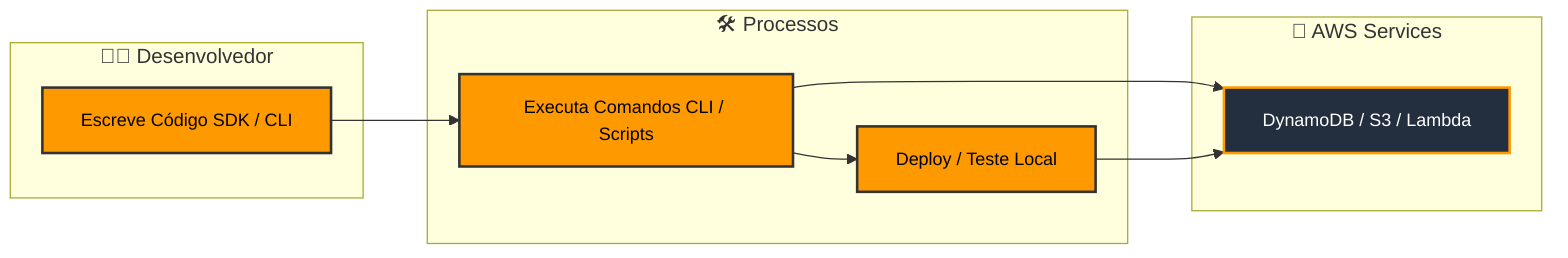 flowchart LR
    classDef awsNode fill:#232F3E,stroke:#F90,stroke-width:2px,color:#FFF,font-size:14px;
    classDef devNode fill:#FF9900,stroke:#333,stroke-width:2px,color:#000,font-size:14px;

    subgraph "👨‍💻 Desenvolvedor"
        A[Escreve Código SDK / CLI]:::devNode
    end

    subgraph "📡 AWS Services"
        B[DynamoDB / S3 / Lambda]:::awsNode
    end

    subgraph "🛠 Processos"
        C[Executa Comandos CLI / Scripts]:::devNode
        D[Deploy / Teste Local]:::devNode
    end

    A --> C --> B
    C --> D --> B